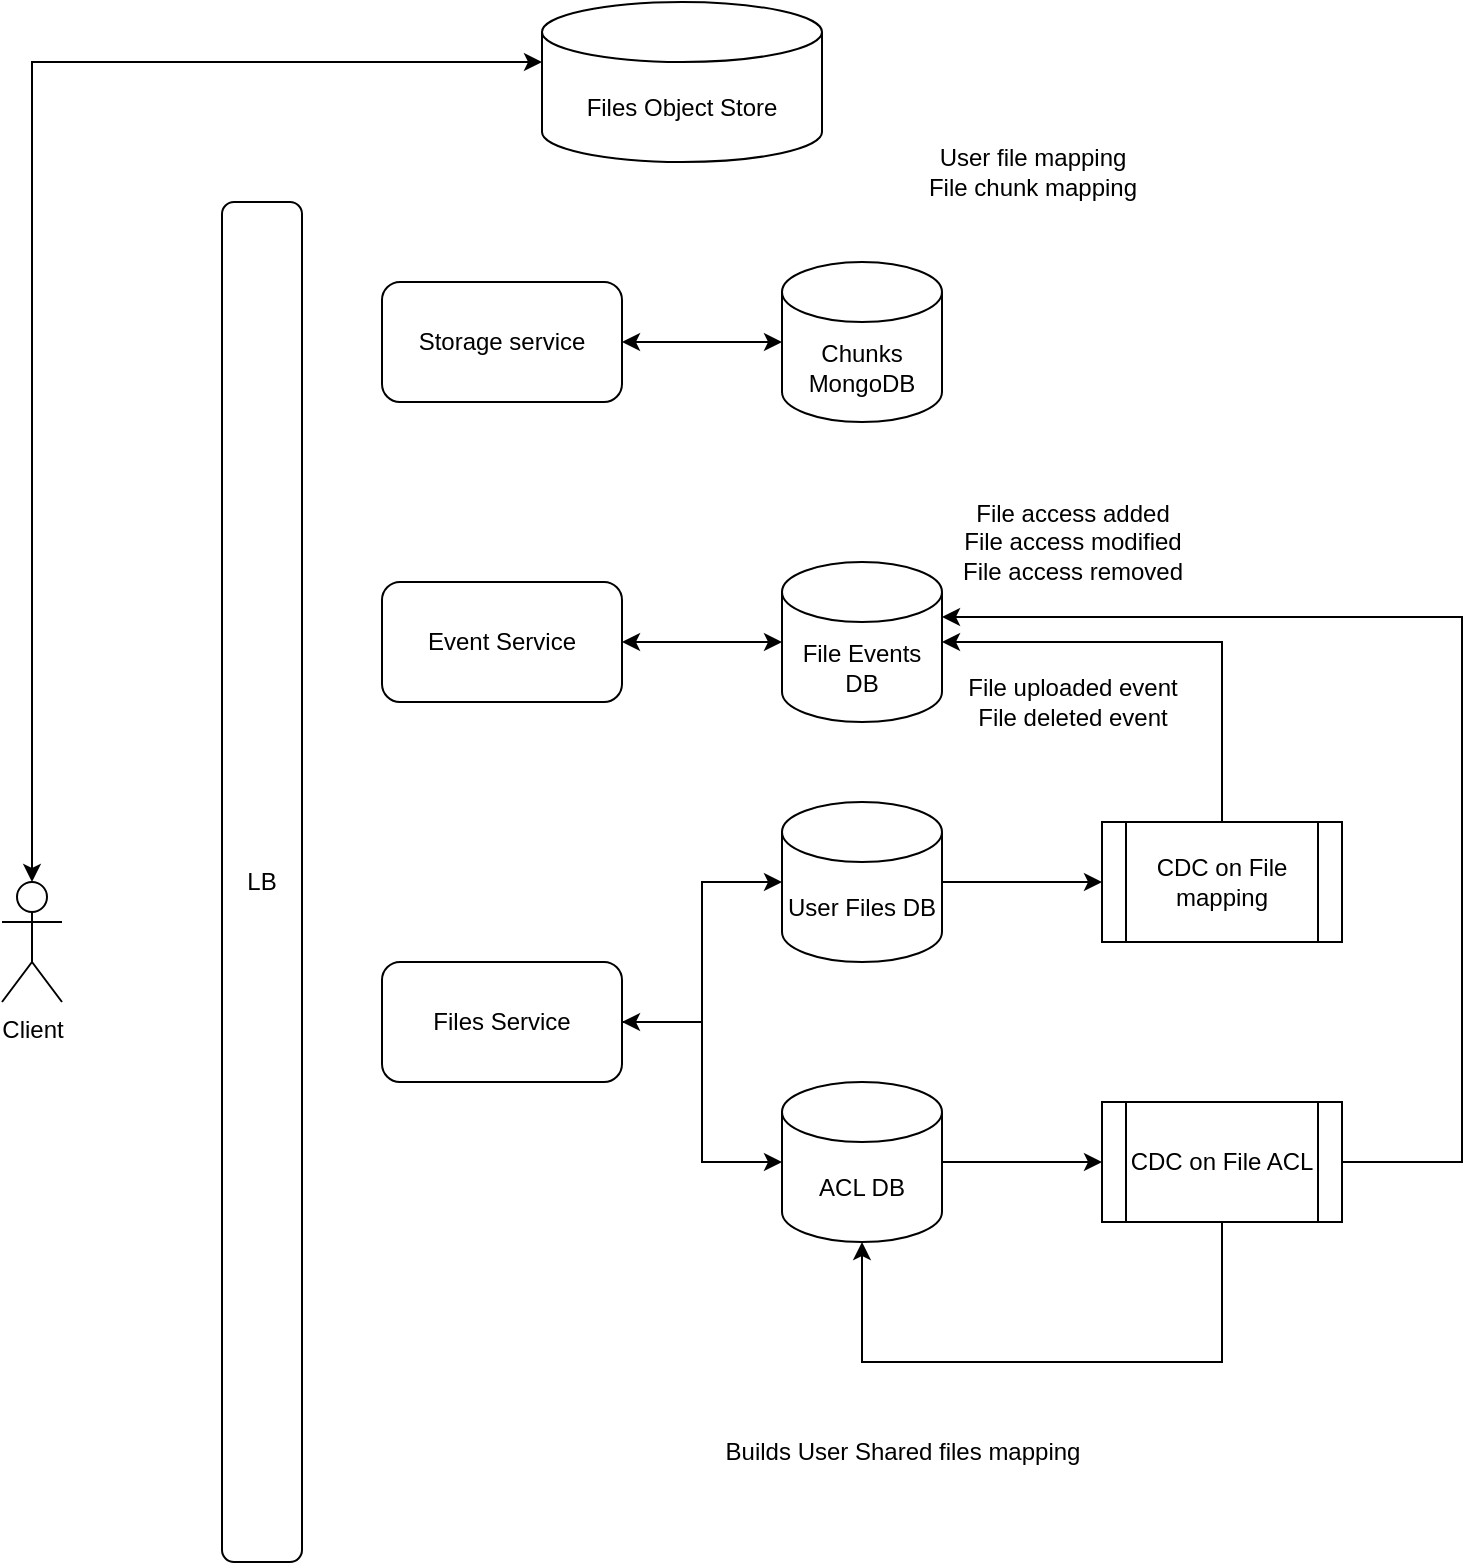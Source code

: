 <mxfile version="28.0.7">
  <diagram name="Page-1" id="IBkn1AV6_XAYANT_Cgsg">
    <mxGraphModel dx="2011" dy="1200" grid="1" gridSize="10" guides="1" tooltips="1" connect="1" arrows="1" fold="1" page="1" pageScale="1" pageWidth="850" pageHeight="1100" math="0" shadow="0">
      <root>
        <mxCell id="0" />
        <mxCell id="1" parent="0" />
        <mxCell id="dDHguk34ElmMT3qhyhON-1" value="Client" style="shape=umlActor;verticalLabelPosition=bottom;verticalAlign=top;html=1;outlineConnect=0;" parent="1" vertex="1">
          <mxGeometry x="10" y="480" width="30" height="60" as="geometry" />
        </mxCell>
        <mxCell id="dDHguk34ElmMT3qhyhON-2" value="LB" style="rounded=1;whiteSpace=wrap;html=1;" parent="1" vertex="1">
          <mxGeometry x="120" y="140" width="40" height="680" as="geometry" />
        </mxCell>
        <mxCell id="cQGHiPyzRJz7bQC3EvLL-1" value="Files Object Store" style="shape=cylinder3;whiteSpace=wrap;html=1;boundedLbl=1;backgroundOutline=1;size=15;" parent="1" vertex="1">
          <mxGeometry x="280" y="40" width="140" height="80" as="geometry" />
        </mxCell>
        <mxCell id="cQGHiPyzRJz7bQC3EvLL-2" style="edgeStyle=orthogonalEdgeStyle;rounded=0;orthogonalLoop=1;jettySize=auto;html=1;entryX=0.5;entryY=0;entryDx=0;entryDy=0;entryPerimeter=0;startArrow=classic;startFill=1;" parent="1" source="cQGHiPyzRJz7bQC3EvLL-1" target="dDHguk34ElmMT3qhyhON-1" edge="1">
          <mxGeometry relative="1" as="geometry">
            <Array as="points">
              <mxPoint x="25" y="70" />
            </Array>
          </mxGeometry>
        </mxCell>
        <mxCell id="KC0I90stS5oIT5MQX-iv-1" value="Storage service" style="rounded=1;whiteSpace=wrap;html=1;" vertex="1" parent="1">
          <mxGeometry x="200" y="180" width="120" height="60" as="geometry" />
        </mxCell>
        <mxCell id="KC0I90stS5oIT5MQX-iv-6" style="edgeStyle=orthogonalEdgeStyle;rounded=0;orthogonalLoop=1;jettySize=auto;html=1;entryX=0;entryY=0.5;entryDx=0;entryDy=0;exitX=1;exitY=0.5;exitDx=0;exitDy=0;exitPerimeter=0;" edge="1" parent="1" source="KC0I90stS5oIT5MQX-iv-17" target="KC0I90stS5oIT5MQX-iv-5">
          <mxGeometry relative="1" as="geometry" />
        </mxCell>
        <mxCell id="KC0I90stS5oIT5MQX-iv-2" value="Chunks MongoDB" style="shape=cylinder3;whiteSpace=wrap;html=1;boundedLbl=1;backgroundOutline=1;size=15;" vertex="1" parent="1">
          <mxGeometry x="400" y="170" width="80" height="80" as="geometry" />
        </mxCell>
        <mxCell id="KC0I90stS5oIT5MQX-iv-3" style="edgeStyle=orthogonalEdgeStyle;rounded=0;orthogonalLoop=1;jettySize=auto;html=1;entryX=0;entryY=0.5;entryDx=0;entryDy=0;entryPerimeter=0;startArrow=classic;startFill=1;" edge="1" parent="1" source="KC0I90stS5oIT5MQX-iv-1" target="KC0I90stS5oIT5MQX-iv-2">
          <mxGeometry relative="1" as="geometry" />
        </mxCell>
        <mxCell id="KC0I90stS5oIT5MQX-iv-4" value="&lt;div&gt;User file mapping&lt;/div&gt;&lt;div&gt;File chunk mapping&lt;/div&gt;" style="text;html=1;align=center;verticalAlign=middle;resizable=0;points=[];autosize=1;strokeColor=none;fillColor=none;" vertex="1" parent="1">
          <mxGeometry x="460" y="105" width="130" height="40" as="geometry" />
        </mxCell>
        <mxCell id="KC0I90stS5oIT5MQX-iv-5" value="CDC on File ACL" style="shape=process;whiteSpace=wrap;html=1;backgroundOutline=1;" vertex="1" parent="1">
          <mxGeometry x="560" y="590" width="120" height="60" as="geometry" />
        </mxCell>
        <mxCell id="KC0I90stS5oIT5MQX-iv-9" style="edgeStyle=orthogonalEdgeStyle;rounded=0;orthogonalLoop=1;jettySize=auto;html=1;entryX=0.5;entryY=1;entryDx=0;entryDy=0;entryPerimeter=0;exitX=0.5;exitY=1;exitDx=0;exitDy=0;" edge="1" parent="1" source="KC0I90stS5oIT5MQX-iv-5" target="KC0I90stS5oIT5MQX-iv-17">
          <mxGeometry relative="1" as="geometry">
            <mxPoint x="430" y="310" as="targetPoint" />
            <mxPoint x="560" y="710" as="sourcePoint" />
            <Array as="points">
              <mxPoint x="620" y="720" />
              <mxPoint x="440" y="720" />
            </Array>
          </mxGeometry>
        </mxCell>
        <mxCell id="KC0I90stS5oIT5MQX-iv-10" value="Builds User Shared files mapping" style="text;html=1;align=center;verticalAlign=middle;resizable=0;points=[];autosize=1;strokeColor=none;fillColor=none;" vertex="1" parent="1">
          <mxGeometry x="360" y="750" width="200" height="30" as="geometry" />
        </mxCell>
        <mxCell id="KC0I90stS5oIT5MQX-iv-16" value="" style="edgeStyle=orthogonalEdgeStyle;rounded=0;orthogonalLoop=1;jettySize=auto;html=1;startArrow=classic;startFill=1;" edge="1" parent="1" source="KC0I90stS5oIT5MQX-iv-11" target="KC0I90stS5oIT5MQX-iv-13">
          <mxGeometry relative="1" as="geometry" />
        </mxCell>
        <mxCell id="KC0I90stS5oIT5MQX-iv-11" value="Event Service" style="rounded=1;whiteSpace=wrap;html=1;" vertex="1" parent="1">
          <mxGeometry x="200" y="330" width="120" height="60" as="geometry" />
        </mxCell>
        <mxCell id="KC0I90stS5oIT5MQX-iv-13" value="File Events DB" style="shape=cylinder3;whiteSpace=wrap;html=1;boundedLbl=1;backgroundOutline=1;size=15;" vertex="1" parent="1">
          <mxGeometry x="400" y="320" width="80" height="80" as="geometry" />
        </mxCell>
        <mxCell id="KC0I90stS5oIT5MQX-iv-18" value="" style="edgeStyle=orthogonalEdgeStyle;rounded=0;orthogonalLoop=1;jettySize=auto;html=1;" edge="1" parent="1" source="KC0I90stS5oIT5MQX-iv-15" target="KC0I90stS5oIT5MQX-iv-17">
          <mxGeometry relative="1" as="geometry" />
        </mxCell>
        <mxCell id="KC0I90stS5oIT5MQX-iv-15" value="Files Service" style="rounded=1;whiteSpace=wrap;html=1;" vertex="1" parent="1">
          <mxGeometry x="200" y="520" width="120" height="60" as="geometry" />
        </mxCell>
        <mxCell id="KC0I90stS5oIT5MQX-iv-17" value="ACL DB" style="shape=cylinder3;whiteSpace=wrap;html=1;boundedLbl=1;backgroundOutline=1;size=15;" vertex="1" parent="1">
          <mxGeometry x="400" y="580" width="80" height="80" as="geometry" />
        </mxCell>
        <mxCell id="KC0I90stS5oIT5MQX-iv-24" style="edgeStyle=orthogonalEdgeStyle;rounded=0;orthogonalLoop=1;jettySize=auto;html=1;exitX=1;exitY=0.5;exitDx=0;exitDy=0;exitPerimeter=0;entryX=0;entryY=0.5;entryDx=0;entryDy=0;" edge="1" parent="1" source="KC0I90stS5oIT5MQX-iv-21" target="KC0I90stS5oIT5MQX-iv-23">
          <mxGeometry relative="1" as="geometry" />
        </mxCell>
        <mxCell id="KC0I90stS5oIT5MQX-iv-21" value="User Files DB" style="shape=cylinder3;whiteSpace=wrap;html=1;boundedLbl=1;backgroundOutline=1;size=15;" vertex="1" parent="1">
          <mxGeometry x="400" y="440" width="80" height="80" as="geometry" />
        </mxCell>
        <mxCell id="KC0I90stS5oIT5MQX-iv-22" style="edgeStyle=orthogonalEdgeStyle;rounded=0;orthogonalLoop=1;jettySize=auto;html=1;entryX=0;entryY=0.5;entryDx=0;entryDy=0;entryPerimeter=0;startArrow=classic;startFill=1;" edge="1" parent="1" source="KC0I90stS5oIT5MQX-iv-15" target="KC0I90stS5oIT5MQX-iv-21">
          <mxGeometry relative="1" as="geometry" />
        </mxCell>
        <mxCell id="KC0I90stS5oIT5MQX-iv-23" value="CDC on File mapping" style="shape=process;whiteSpace=wrap;html=1;backgroundOutline=1;" vertex="1" parent="1">
          <mxGeometry x="560" y="450" width="120" height="60" as="geometry" />
        </mxCell>
        <mxCell id="KC0I90stS5oIT5MQX-iv-25" style="edgeStyle=orthogonalEdgeStyle;rounded=0;orthogonalLoop=1;jettySize=auto;html=1;entryX=1;entryY=0.5;entryDx=0;entryDy=0;entryPerimeter=0;" edge="1" parent="1" source="KC0I90stS5oIT5MQX-iv-23" target="KC0I90stS5oIT5MQX-iv-13">
          <mxGeometry relative="1" as="geometry">
            <Array as="points">
              <mxPoint x="620" y="360" />
            </Array>
          </mxGeometry>
        </mxCell>
        <mxCell id="KC0I90stS5oIT5MQX-iv-26" style="edgeStyle=orthogonalEdgeStyle;rounded=0;orthogonalLoop=1;jettySize=auto;html=1;entryX=1;entryY=0;entryDx=0;entryDy=27.5;entryPerimeter=0;exitX=1;exitY=0.5;exitDx=0;exitDy=0;" edge="1" parent="1" source="KC0I90stS5oIT5MQX-iv-5" target="KC0I90stS5oIT5MQX-iv-13">
          <mxGeometry relative="1" as="geometry">
            <mxPoint x="760" y="650" as="sourcePoint" />
            <Array as="points">
              <mxPoint x="740" y="620" />
              <mxPoint x="740" y="348" />
            </Array>
          </mxGeometry>
        </mxCell>
        <mxCell id="KC0I90stS5oIT5MQX-iv-27" value="&lt;div&gt;File uploaded event&lt;/div&gt;&lt;div&gt;File deleted event&lt;/div&gt;" style="text;html=1;align=center;verticalAlign=middle;resizable=0;points=[];autosize=1;strokeColor=none;fillColor=none;" vertex="1" parent="1">
          <mxGeometry x="480" y="370" width="130" height="40" as="geometry" />
        </mxCell>
        <mxCell id="KC0I90stS5oIT5MQX-iv-28" value="&lt;div&gt;File access added&lt;/div&gt;&lt;div&gt;File access modified&lt;/div&gt;&lt;div&gt;File access removed&lt;/div&gt;" style="text;html=1;align=center;verticalAlign=middle;resizable=0;points=[];autosize=1;strokeColor=none;fillColor=none;" vertex="1" parent="1">
          <mxGeometry x="480" y="280" width="130" height="60" as="geometry" />
        </mxCell>
      </root>
    </mxGraphModel>
  </diagram>
</mxfile>
